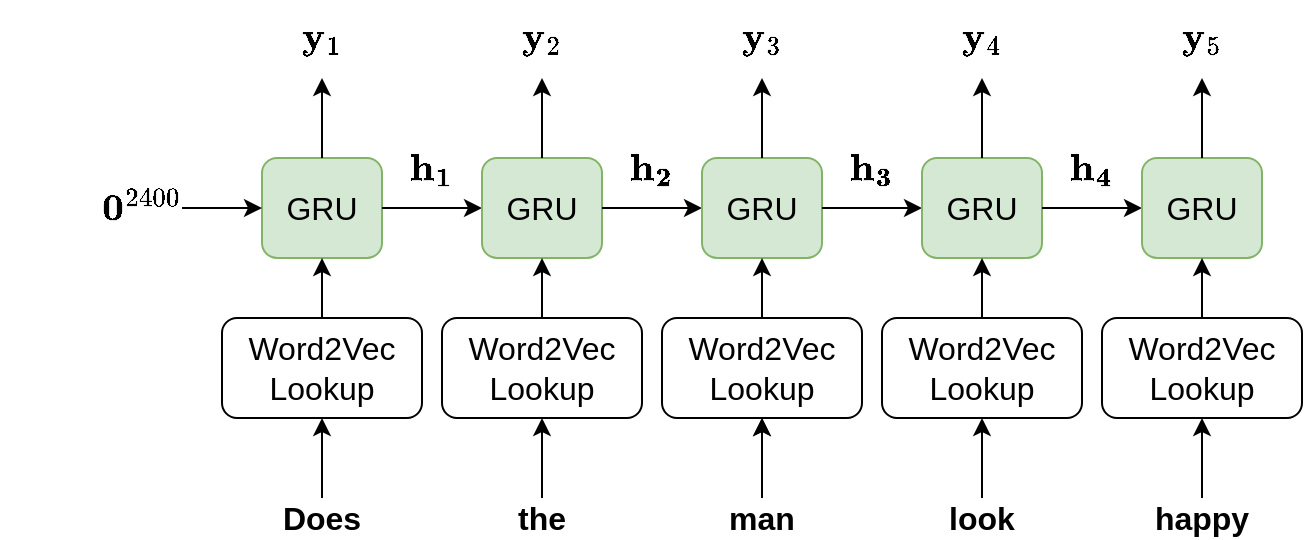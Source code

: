 <mxfile version="13.0.0" type="device"><diagram id="m27D4IOK1yT9-Lf7kLcE" name="Page-1"><mxGraphModel dx="1888" dy="595" grid="1" gridSize="10" guides="1" tooltips="1" connect="1" arrows="1" fold="1" page="1" pageScale="1" pageWidth="850" pageHeight="1100" math="1" shadow="0"><root><mxCell id="0"/><mxCell id="1" parent="0"/><mxCell id="8pJi3WkguMr9OsLLgRA7-2" value="GRU" style="rounded=1;whiteSpace=wrap;html=1;fontSize=16;fillColor=#d5e8d4;strokeColor=#82b366;" parent="1" vertex="1"><mxGeometry x="90" y="200" width="60" height="50" as="geometry"/></mxCell><mxCell id="8pJi3WkguMr9OsLLgRA7-3" value="&lt;font color=&quot;#000000&quot;&gt;Word2Vec Lookup&lt;/font&gt;" style="rounded=1;whiteSpace=wrap;html=1;fontSize=16;fontColor=#FF99CC;" parent="1" vertex="1"><mxGeometry x="70" y="280" width="100" height="50" as="geometry"/></mxCell><mxCell id="8pJi3WkguMr9OsLLgRA7-4" value="Does" style="text;html=1;strokeColor=none;fillColor=none;align=center;verticalAlign=middle;whiteSpace=wrap;rounded=0;fontSize=16;fontColor=#000000;fontStyle=1" parent="1" vertex="1"><mxGeometry x="100" y="370" width="40" height="20" as="geometry"/></mxCell><mxCell id="8pJi3WkguMr9OsLLgRA7-5" value="" style="endArrow=classic;html=1;fontSize=16;fontColor=#000000;exitX=0.5;exitY=0;exitDx=0;exitDy=0;entryX=0.5;entryY=1;entryDx=0;entryDy=0;" parent="1" source="8pJi3WkguMr9OsLLgRA7-4" target="8pJi3WkguMr9OsLLgRA7-3" edge="1"><mxGeometry width="50" height="50" relative="1" as="geometry"><mxPoint x="380" y="310" as="sourcePoint"/><mxPoint x="430" y="260" as="targetPoint"/></mxGeometry></mxCell><mxCell id="8pJi3WkguMr9OsLLgRA7-6" value="" style="endArrow=classic;html=1;fontSize=16;fontColor=#000000;exitX=0.5;exitY=0;exitDx=0;exitDy=0;entryX=0.5;entryY=1;entryDx=0;entryDy=0;" parent="1" source="8pJi3WkguMr9OsLLgRA7-3" target="8pJi3WkguMr9OsLLgRA7-2" edge="1"><mxGeometry width="50" height="50" relative="1" as="geometry"><mxPoint x="200" y="320" as="sourcePoint"/><mxPoint x="250" y="270" as="targetPoint"/></mxGeometry></mxCell><mxCell id="8pJi3WkguMr9OsLLgRA7-7" value="\(\mathbf{0}^{2400}\)" style="text;html=1;strokeColor=none;fillColor=none;align=center;verticalAlign=middle;whiteSpace=wrap;rounded=0;fontSize=16;fontColor=#000000;" parent="1" vertex="1"><mxGeometry x="10" y="215" width="40" height="20" as="geometry"/></mxCell><mxCell id="8pJi3WkguMr9OsLLgRA7-9" value="" style="endArrow=classic;html=1;fontSize=16;fontColor=#000000;exitX=1;exitY=0.5;exitDx=0;exitDy=0;entryX=0;entryY=0.5;entryDx=0;entryDy=0;" parent="1" source="8pJi3WkguMr9OsLLgRA7-7" target="8pJi3WkguMr9OsLLgRA7-2" edge="1"><mxGeometry width="50" height="50" relative="1" as="geometry"><mxPoint x="380" y="310" as="sourcePoint"/><mxPoint x="430" y="260" as="targetPoint"/></mxGeometry></mxCell><mxCell id="8pJi3WkguMr9OsLLgRA7-10" value="" style="endArrow=classic;html=1;fontSize=16;fontColor=#000000;exitX=0.5;exitY=0;exitDx=0;exitDy=0;" parent="1" source="8pJi3WkguMr9OsLLgRA7-2" edge="1"><mxGeometry width="50" height="50" relative="1" as="geometry"><mxPoint x="380" y="310" as="sourcePoint"/><mxPoint x="120" y="160" as="targetPoint"/></mxGeometry></mxCell><mxCell id="8pJi3WkguMr9OsLLgRA7-11" value="\(\mathbf{y}_1\)" style="text;html=1;strokeColor=none;fillColor=none;align=center;verticalAlign=middle;whiteSpace=wrap;rounded=0;fontSize=16;fontColor=#000000;" parent="1" vertex="1"><mxGeometry x="100" y="130" width="40" height="20" as="geometry"/></mxCell><mxCell id="8pJi3WkguMr9OsLLgRA7-12" value="" style="endArrow=classic;html=1;fontSize=16;fontColor=#000000;exitX=1;exitY=0.5;exitDx=0;exitDy=0;entryX=0;entryY=0.5;entryDx=0;entryDy=0;" parent="1" source="8pJi3WkguMr9OsLLgRA7-2" target="8pJi3WkguMr9OsLLgRA7-13" edge="1"><mxGeometry width="50" height="50" relative="1" as="geometry"><mxPoint x="380" y="310" as="sourcePoint"/><mxPoint x="200" y="225" as="targetPoint"/></mxGeometry></mxCell><mxCell id="8pJi3WkguMr9OsLLgRA7-13" value="GRU" style="rounded=1;whiteSpace=wrap;html=1;fontSize=16;fillColor=#d5e8d4;strokeColor=#82b366;" parent="1" vertex="1"><mxGeometry x="200" y="200" width="60" height="50" as="geometry"/></mxCell><mxCell id="8pJi3WkguMr9OsLLgRA7-14" value="&lt;font color=&quot;#000000&quot;&gt;Word2Vec Lookup&lt;/font&gt;" style="rounded=1;whiteSpace=wrap;html=1;fontSize=16;fontColor=#FF99CC;" parent="1" vertex="1"><mxGeometry x="180" y="280" width="100" height="50" as="geometry"/></mxCell><mxCell id="8pJi3WkguMr9OsLLgRA7-15" value="" style="endArrow=classic;html=1;fontSize=16;fontColor=#000000;entryX=0.5;entryY=1;entryDx=0;entryDy=0;exitX=0.5;exitY=0;exitDx=0;exitDy=0;" parent="1" source="8pJi3WkguMr9OsLLgRA7-20" target="8pJi3WkguMr9OsLLgRA7-14" edge="1"><mxGeometry width="50" height="50" relative="1" as="geometry"><mxPoint x="230" y="370" as="sourcePoint"/><mxPoint x="540" y="260" as="targetPoint"/></mxGeometry></mxCell><mxCell id="8pJi3WkguMr9OsLLgRA7-16" value="" style="endArrow=classic;html=1;fontSize=16;fontColor=#000000;exitX=0.5;exitY=0;exitDx=0;exitDy=0;entryX=0.5;entryY=1;entryDx=0;entryDy=0;" parent="1" source="8pJi3WkguMr9OsLLgRA7-14" target="8pJi3WkguMr9OsLLgRA7-13" edge="1"><mxGeometry width="50" height="50" relative="1" as="geometry"><mxPoint x="310" y="320" as="sourcePoint"/><mxPoint x="360" y="270" as="targetPoint"/></mxGeometry></mxCell><mxCell id="8pJi3WkguMr9OsLLgRA7-17" value="" style="endArrow=classic;html=1;fontSize=16;fontColor=#000000;exitX=0.5;exitY=0;exitDx=0;exitDy=0;" parent="1" source="8pJi3WkguMr9OsLLgRA7-13" edge="1"><mxGeometry width="50" height="50" relative="1" as="geometry"><mxPoint x="490" y="310" as="sourcePoint"/><mxPoint x="230" y="160" as="targetPoint"/></mxGeometry></mxCell><mxCell id="8pJi3WkguMr9OsLLgRA7-18" value="\(\mathbf{y}_2\)" style="text;html=1;strokeColor=none;fillColor=none;align=center;verticalAlign=middle;whiteSpace=wrap;rounded=0;fontSize=16;fontColor=#000000;" parent="1" vertex="1"><mxGeometry x="210" y="130" width="40" height="20" as="geometry"/></mxCell><mxCell id="8pJi3WkguMr9OsLLgRA7-19" value="" style="endArrow=classic;html=1;fontSize=16;fontColor=#000000;exitX=1;exitY=0.5;exitDx=0;exitDy=0;entryX=0;entryY=0.5;entryDx=0;entryDy=0;" parent="1" source="8pJi3WkguMr9OsLLgRA7-13" target="8pJi3WkguMr9OsLLgRA7-21" edge="1"><mxGeometry width="50" height="50" relative="1" as="geometry"><mxPoint x="490" y="310" as="sourcePoint"/><mxPoint x="310" y="225" as="targetPoint"/></mxGeometry></mxCell><mxCell id="8pJi3WkguMr9OsLLgRA7-20" value="the" style="text;html=1;strokeColor=none;fillColor=none;align=center;verticalAlign=middle;whiteSpace=wrap;rounded=0;fontSize=16;fontColor=#000000;fontStyle=1" parent="1" vertex="1"><mxGeometry x="210" y="370" width="40" height="20" as="geometry"/></mxCell><mxCell id="8pJi3WkguMr9OsLLgRA7-21" value="GRU" style="rounded=1;whiteSpace=wrap;html=1;fontSize=16;fillColor=#d5e8d4;strokeColor=#82b366;" parent="1" vertex="1"><mxGeometry x="310" y="200" width="60" height="50" as="geometry"/></mxCell><mxCell id="8pJi3WkguMr9OsLLgRA7-22" value="" style="endArrow=classic;html=1;fontSize=16;fontColor=#000000;entryX=0.5;entryY=1;entryDx=0;entryDy=0;" parent="1" target="8pJi3WkguMr9OsLLgRA7-30" edge="1"><mxGeometry width="50" height="50" relative="1" as="geometry"><mxPoint x="340" y="370" as="sourcePoint"/><mxPoint x="340" y="330" as="targetPoint"/></mxGeometry></mxCell><mxCell id="8pJi3WkguMr9OsLLgRA7-23" value="" style="endArrow=classic;html=1;fontSize=16;fontColor=#000000;exitX=0.5;exitY=0;exitDx=0;exitDy=0;entryX=0.5;entryY=1;entryDx=0;entryDy=0;" parent="1" source="8pJi3WkguMr9OsLLgRA7-30" target="8pJi3WkguMr9OsLLgRA7-21" edge="1"><mxGeometry width="50" height="50" relative="1" as="geometry"><mxPoint x="340" y="280" as="sourcePoint"/><mxPoint x="470" y="270" as="targetPoint"/></mxGeometry></mxCell><mxCell id="8pJi3WkguMr9OsLLgRA7-24" value="" style="endArrow=classic;html=1;fontSize=16;fontColor=#000000;exitX=0.5;exitY=0;exitDx=0;exitDy=0;" parent="1" source="8pJi3WkguMr9OsLLgRA7-21" edge="1"><mxGeometry width="50" height="50" relative="1" as="geometry"><mxPoint x="600" y="310" as="sourcePoint"/><mxPoint x="340" y="160" as="targetPoint"/></mxGeometry></mxCell><mxCell id="8pJi3WkguMr9OsLLgRA7-25" value="\(\mathbf{y}_3\)" style="text;html=1;strokeColor=none;fillColor=none;align=center;verticalAlign=middle;whiteSpace=wrap;rounded=0;fontSize=16;fontColor=#000000;" parent="1" vertex="1"><mxGeometry x="320" y="130" width="40" height="20" as="geometry"/></mxCell><mxCell id="8pJi3WkguMr9OsLLgRA7-26" value="" style="endArrow=classic;html=1;fontSize=16;fontColor=#000000;exitX=1;exitY=0.5;exitDx=0;exitDy=0;entryX=0;entryY=0.5;entryDx=0;entryDy=0;" parent="1" source="8pJi3WkguMr9OsLLgRA7-21" target="8pJi3WkguMr9OsLLgRA7-31" edge="1"><mxGeometry width="50" height="50" relative="1" as="geometry"><mxPoint x="720" y="310" as="sourcePoint"/><mxPoint x="420" y="225" as="targetPoint"/></mxGeometry></mxCell><mxCell id="8pJi3WkguMr9OsLLgRA7-48" value="" style="edgeStyle=orthogonalEdgeStyle;rounded=0;orthogonalLoop=1;jettySize=auto;html=1;fontSize=16;fontColor=#000000;" parent="1" source="8pJi3WkguMr9OsLLgRA7-27" target="8pJi3WkguMr9OsLLgRA7-30" edge="1"><mxGeometry relative="1" as="geometry"><mxPoint x="340" y="370" as="sourcePoint"/></mxGeometry></mxCell><mxCell id="8pJi3WkguMr9OsLLgRA7-27" value="man" style="text;html=1;strokeColor=none;fillColor=none;align=center;verticalAlign=middle;whiteSpace=wrap;rounded=0;fontSize=16;fontColor=#000000;fontStyle=1" parent="1" vertex="1"><mxGeometry x="320" y="370" width="40" height="20" as="geometry"/></mxCell><mxCell id="8pJi3WkguMr9OsLLgRA7-30" value="&lt;font color=&quot;#000000&quot;&gt;Word2Vec Lookup&lt;/font&gt;" style="rounded=1;whiteSpace=wrap;html=1;fontSize=16;fontColor=#FF99CC;" parent="1" vertex="1"><mxGeometry x="290" y="280" width="100" height="50" as="geometry"/></mxCell><mxCell id="8pJi3WkguMr9OsLLgRA7-31" value="GRU" style="rounded=1;whiteSpace=wrap;html=1;fontSize=16;fillColor=#d5e8d4;strokeColor=#82b366;" parent="1" vertex="1"><mxGeometry x="420" y="200" width="60" height="50" as="geometry"/></mxCell><mxCell id="8pJi3WkguMr9OsLLgRA7-32" value="" style="endArrow=classic;html=1;fontSize=16;fontColor=#000000;entryX=0.5;entryY=1;entryDx=0;entryDy=0;exitX=0.5;exitY=0;exitDx=0;exitDy=0;" parent="1" source="8pJi3WkguMr9OsLLgRA7-37" target="8pJi3WkguMr9OsLLgRA7-38" edge="1"><mxGeometry width="50" height="50" relative="1" as="geometry"><mxPoint x="450" y="370" as="sourcePoint"/><mxPoint x="450" y="330" as="targetPoint"/></mxGeometry></mxCell><mxCell id="8pJi3WkguMr9OsLLgRA7-33" value="" style="endArrow=classic;html=1;fontSize=16;fontColor=#000000;exitX=0.5;exitY=0;exitDx=0;exitDy=0;entryX=0.5;entryY=1;entryDx=0;entryDy=0;" parent="1" source="8pJi3WkguMr9OsLLgRA7-38" target="8pJi3WkguMr9OsLLgRA7-31" edge="1"><mxGeometry width="50" height="50" relative="1" as="geometry"><mxPoint x="450" y="280" as="sourcePoint"/><mxPoint x="580" y="270" as="targetPoint"/></mxGeometry></mxCell><mxCell id="8pJi3WkguMr9OsLLgRA7-34" value="" style="endArrow=classic;html=1;fontSize=16;fontColor=#000000;exitX=0.5;exitY=0;exitDx=0;exitDy=0;" parent="1" source="8pJi3WkguMr9OsLLgRA7-31" edge="1"><mxGeometry width="50" height="50" relative="1" as="geometry"><mxPoint x="710" y="310" as="sourcePoint"/><mxPoint x="450" y="160" as="targetPoint"/></mxGeometry></mxCell><mxCell id="8pJi3WkguMr9OsLLgRA7-35" value="\(\mathbf{y}_4\)" style="text;html=1;strokeColor=none;fillColor=none;align=center;verticalAlign=middle;whiteSpace=wrap;rounded=0;fontSize=16;fontColor=#000000;" parent="1" vertex="1"><mxGeometry x="430" y="130" width="40" height="20" as="geometry"/></mxCell><mxCell id="8pJi3WkguMr9OsLLgRA7-36" value="" style="endArrow=classic;html=1;fontSize=16;fontColor=#000000;exitX=1;exitY=0.5;exitDx=0;exitDy=0;entryX=0;entryY=0.5;entryDx=0;entryDy=0;" parent="1" source="8pJi3WkguMr9OsLLgRA7-31" target="8pJi3WkguMr9OsLLgRA7-39" edge="1"><mxGeometry width="50" height="50" relative="1" as="geometry"><mxPoint x="830" y="310" as="sourcePoint"/><mxPoint x="540" y="225" as="targetPoint"/></mxGeometry></mxCell><mxCell id="8pJi3WkguMr9OsLLgRA7-37" value="look" style="text;html=1;strokeColor=none;fillColor=none;align=center;verticalAlign=middle;whiteSpace=wrap;rounded=0;fontSize=16;fontColor=#000000;fontStyle=1" parent="1" vertex="1"><mxGeometry x="430" y="370" width="40" height="20" as="geometry"/></mxCell><mxCell id="8pJi3WkguMr9OsLLgRA7-38" value="&lt;font color=&quot;#000000&quot;&gt;Word2Vec Lookup&lt;/font&gt;" style="rounded=1;whiteSpace=wrap;html=1;fontSize=16;fontColor=#FF99CC;" parent="1" vertex="1"><mxGeometry x="400" y="280" width="100" height="50" as="geometry"/></mxCell><mxCell id="8pJi3WkguMr9OsLLgRA7-39" value="GRU" style="rounded=1;whiteSpace=wrap;html=1;fontSize=16;fillColor=#d5e8d4;strokeColor=#82b366;" parent="1" vertex="1"><mxGeometry x="530" y="200" width="60" height="50" as="geometry"/></mxCell><mxCell id="8pJi3WkguMr9OsLLgRA7-40" value="" style="endArrow=classic;html=1;fontSize=16;fontColor=#000000;entryX=0.5;entryY=1;entryDx=0;entryDy=0;exitX=0.5;exitY=0;exitDx=0;exitDy=0;" parent="1" source="8pJi3WkguMr9OsLLgRA7-45" target="8pJi3WkguMr9OsLLgRA7-46" edge="1"><mxGeometry width="50" height="50" relative="1" as="geometry"><mxPoint x="560" y="370" as="sourcePoint"/><mxPoint x="560" y="330" as="targetPoint"/></mxGeometry></mxCell><mxCell id="8pJi3WkguMr9OsLLgRA7-41" value="" style="endArrow=classic;html=1;fontSize=16;fontColor=#000000;exitX=0.5;exitY=0;exitDx=0;exitDy=0;entryX=0.5;entryY=1;entryDx=0;entryDy=0;" parent="1" source="8pJi3WkguMr9OsLLgRA7-46" target="8pJi3WkguMr9OsLLgRA7-39" edge="1"><mxGeometry width="50" height="50" relative="1" as="geometry"><mxPoint x="560" y="280" as="sourcePoint"/><mxPoint x="690" y="270" as="targetPoint"/></mxGeometry></mxCell><mxCell id="8pJi3WkguMr9OsLLgRA7-42" value="" style="endArrow=classic;html=1;fontSize=16;fontColor=#000000;exitX=0.5;exitY=0;exitDx=0;exitDy=0;" parent="1" source="8pJi3WkguMr9OsLLgRA7-39" edge="1"><mxGeometry width="50" height="50" relative="1" as="geometry"><mxPoint x="820" y="310" as="sourcePoint"/><mxPoint x="560" y="160" as="targetPoint"/></mxGeometry></mxCell><mxCell id="8pJi3WkguMr9OsLLgRA7-43" value="\(\mathbf{y}_5\)" style="text;html=1;strokeColor=none;fillColor=none;align=center;verticalAlign=middle;whiteSpace=wrap;rounded=0;fontSize=16;fontColor=#000000;" parent="1" vertex="1"><mxGeometry x="540" y="130" width="40" height="20" as="geometry"/></mxCell><mxCell id="8pJi3WkguMr9OsLLgRA7-45" value="happy" style="text;html=1;strokeColor=none;fillColor=none;align=center;verticalAlign=middle;whiteSpace=wrap;rounded=0;fontSize=16;fontColor=#000000;fontStyle=1" parent="1" vertex="1"><mxGeometry x="540" y="370" width="40" height="20" as="geometry"/></mxCell><mxCell id="8pJi3WkguMr9OsLLgRA7-46" value="&lt;font color=&quot;#000000&quot;&gt;Word2Vec Lookup&lt;/font&gt;" style="rounded=1;whiteSpace=wrap;html=1;fontSize=16;fontColor=#FF99CC;" parent="1" vertex="1"><mxGeometry x="510" y="280" width="100" height="50" as="geometry"/></mxCell><mxCell id="8pJi3WkguMr9OsLLgRA7-53" value="\(\mathbf{h_1}\)" style="text;html=1;strokeColor=none;fillColor=none;align=center;verticalAlign=middle;whiteSpace=wrap;rounded=0;fontSize=16;fontColor=#000000;" parent="1" vertex="1"><mxGeometry x="155" y="195" width="40" height="20" as="geometry"/></mxCell><mxCell id="8pJi3WkguMr9OsLLgRA7-54" value="\(\mathbf{h_2}\)" style="text;html=1;strokeColor=none;fillColor=none;align=center;verticalAlign=middle;whiteSpace=wrap;rounded=0;fontSize=16;fontColor=#000000;" parent="1" vertex="1"><mxGeometry x="265" y="195" width="40" height="20" as="geometry"/></mxCell><mxCell id="8pJi3WkguMr9OsLLgRA7-55" value="\(\mathbf{h_3}\)" style="text;html=1;strokeColor=none;fillColor=none;align=center;verticalAlign=middle;whiteSpace=wrap;rounded=0;fontSize=16;fontColor=#000000;" parent="1" vertex="1"><mxGeometry x="375" y="195" width="40" height="20" as="geometry"/></mxCell><mxCell id="8pJi3WkguMr9OsLLgRA7-56" value="\(\mathbf{h_4}\)" style="text;html=1;strokeColor=none;fillColor=none;align=center;verticalAlign=middle;whiteSpace=wrap;rounded=0;fontSize=16;fontColor=#000000;" parent="1" vertex="1"><mxGeometry x="485" y="195" width="40" height="20" as="geometry"/></mxCell></root></mxGraphModel></diagram></mxfile>